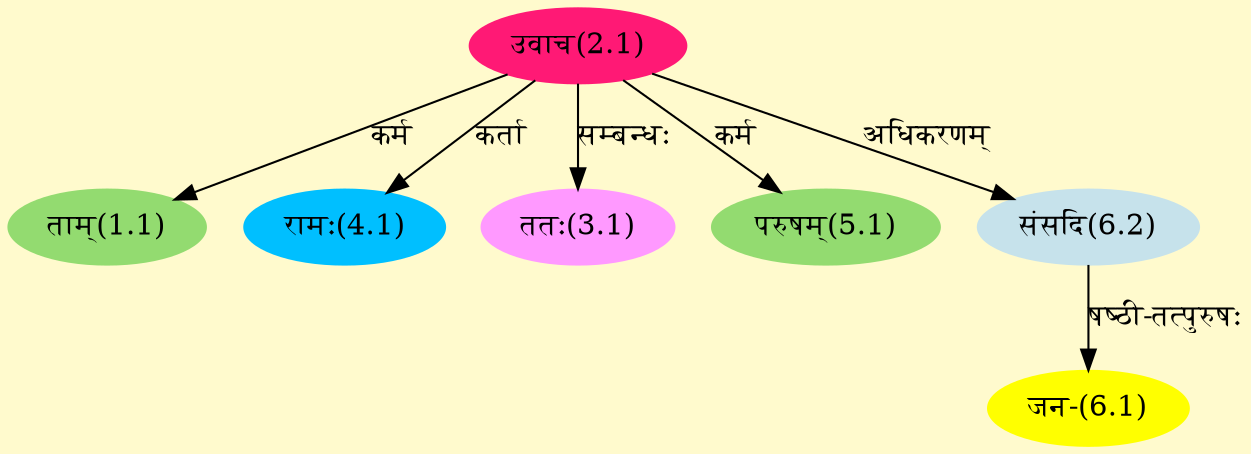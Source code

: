 digraph G{
rankdir=BT;
 compound=true;
 bgcolor="lemonchiffon1";
Node1_1 [style=filled, color="#93DB70" label = "ताम्(1.1)"]
Node2_1 [style=filled, color="#FF1975" label = "उवाच(2.1)"]
Node4_1 [style=filled, color="#00BFFF" label = "रामः(4.1)"]
Node [style=filled, color="" label = "()"]
Node3_1 [style=filled, color="#FF99FF" label = "ततः(3.1)"]
Node5_1 [style=filled, color="#93DB70" label = "परुषम्(5.1)"]
Node6_1 [style=filled, color="#FFFF00" label = "जन-(6.1)"]
Node6_2 [style=filled, color="#C6E2EB" label = "संसदि(6.2)"]
/* Start of Relations section */

Node1_1 -> Node2_1 [  label="कर्म"  dir="back" ]
Node3_1 -> Node2_1 [  label="सम्बन्धः"  dir="back" ]
Node4_1 -> Node2_1 [  label="कर्ता"  dir="back" ]
Node5_1 -> Node2_1 [  label="कर्म"  dir="back" ]
Node6_1 -> Node6_2 [  label="षष्ठी-तत्पुरुषः"  dir="back" ]
Node6_2 -> Node2_1 [  label="अधिकरणम्"  dir="back" ]
}
